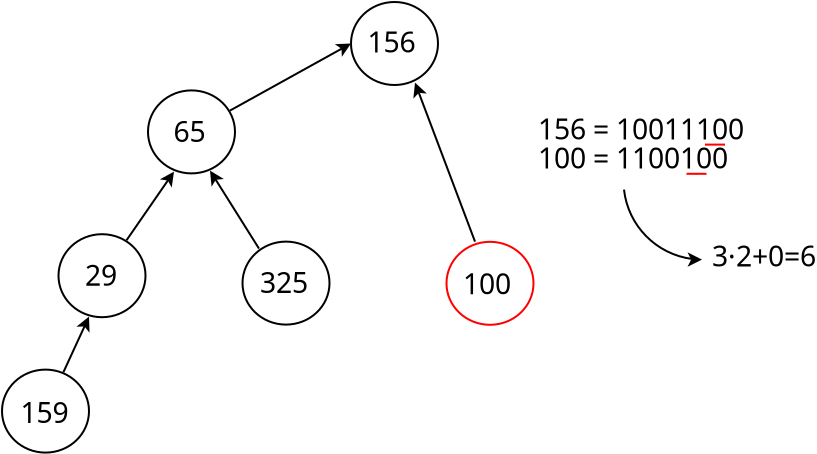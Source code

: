 <?xml version="1.0" encoding="UTF-8"?>
<dia:diagram xmlns:dia="http://www.lysator.liu.se/~alla/dia/">
  <dia:layer name="Background" visible="true" active="true">
    <dia:object type="Standard - Ellipse" version="0" id="O0">
      <dia:attribute name="obj_pos">
        <dia:point val="12.75,23.65"/>
      </dia:attribute>
      <dia:attribute name="obj_bb">
        <dia:rectangle val="12.7,23.6;17.15,27.85"/>
      </dia:attribute>
      <dia:attribute name="elem_corner">
        <dia:point val="12.75,23.65"/>
      </dia:attribute>
      <dia:attribute name="elem_width">
        <dia:real val="4.35"/>
      </dia:attribute>
      <dia:attribute name="elem_height">
        <dia:real val="4.15"/>
      </dia:attribute>
    </dia:object>
    <dia:object type="Standard - Ellipse" version="0" id="O1">
      <dia:attribute name="obj_pos">
        <dia:point val="34.975,17.26"/>
      </dia:attribute>
      <dia:attribute name="obj_bb">
        <dia:rectangle val="34.925,17.21;39.375,21.46"/>
      </dia:attribute>
      <dia:attribute name="elem_corner">
        <dia:point val="34.975,17.26"/>
      </dia:attribute>
      <dia:attribute name="elem_width">
        <dia:real val="4.35"/>
      </dia:attribute>
      <dia:attribute name="elem_height">
        <dia:real val="4.15"/>
      </dia:attribute>
      <dia:attribute name="border_width">
        <dia:real val="0.1"/>
      </dia:attribute>
      <dia:attribute name="border_color">
        <dia:color val="#ff0000"/>
      </dia:attribute>
    </dia:object>
    <dia:object type="Standard - Ellipse" version="0" id="O2">
      <dia:attribute name="obj_pos">
        <dia:point val="30.2,5.27"/>
      </dia:attribute>
      <dia:attribute name="obj_bb">
        <dia:rectangle val="30.15,5.22;34.6,9.47"/>
      </dia:attribute>
      <dia:attribute name="elem_corner">
        <dia:point val="30.2,5.27"/>
      </dia:attribute>
      <dia:attribute name="elem_width">
        <dia:real val="4.35"/>
      </dia:attribute>
      <dia:attribute name="elem_height">
        <dia:real val="4.15"/>
      </dia:attribute>
    </dia:object>
    <dia:object type="Standard - Ellipse" version="0" id="O3">
      <dia:attribute name="obj_pos">
        <dia:point val="15.575,16.88"/>
      </dia:attribute>
      <dia:attribute name="obj_bb">
        <dia:rectangle val="15.525,16.83;19.975,21.08"/>
      </dia:attribute>
      <dia:attribute name="elem_corner">
        <dia:point val="15.575,16.88"/>
      </dia:attribute>
      <dia:attribute name="elem_width">
        <dia:real val="4.35"/>
      </dia:attribute>
      <dia:attribute name="elem_height">
        <dia:real val="4.15"/>
      </dia:attribute>
    </dia:object>
    <dia:object type="Standard - Ellipse" version="0" id="O4">
      <dia:attribute name="obj_pos">
        <dia:point val="20.05,9.69"/>
      </dia:attribute>
      <dia:attribute name="obj_bb">
        <dia:rectangle val="20,9.64;24.45,13.89"/>
      </dia:attribute>
      <dia:attribute name="elem_corner">
        <dia:point val="20.05,9.69"/>
      </dia:attribute>
      <dia:attribute name="elem_width">
        <dia:real val="4.35"/>
      </dia:attribute>
      <dia:attribute name="elem_height">
        <dia:real val="4.15"/>
      </dia:attribute>
    </dia:object>
    <dia:object type="Standard - Ellipse" version="0" id="O5">
      <dia:attribute name="obj_pos">
        <dia:point val="24.775,17.25"/>
      </dia:attribute>
      <dia:attribute name="obj_bb">
        <dia:rectangle val="24.725,17.2;29.175,21.45"/>
      </dia:attribute>
      <dia:attribute name="elem_corner">
        <dia:point val="24.775,17.25"/>
      </dia:attribute>
      <dia:attribute name="elem_width">
        <dia:real val="4.35"/>
      </dia:attribute>
      <dia:attribute name="elem_height">
        <dia:real val="4.15"/>
      </dia:attribute>
    </dia:object>
    <dia:object type="Standard - Line" version="0" id="O6">
      <dia:attribute name="obj_pos">
        <dia:point val="15.82,23.779"/>
      </dia:attribute>
      <dia:attribute name="obj_bb">
        <dia:rectangle val="15.754,20.898;17.188,23.846"/>
      </dia:attribute>
      <dia:attribute name="conn_endpoints">
        <dia:point val="15.82,23.779"/>
        <dia:point val="17.1,21"/>
      </dia:attribute>
      <dia:attribute name="numcp">
        <dia:int val="1"/>
      </dia:attribute>
      <dia:attribute name="end_arrow">
        <dia:enum val="22"/>
      </dia:attribute>
      <dia:attribute name="end_arrow_length">
        <dia:real val="0.5"/>
      </dia:attribute>
      <dia:attribute name="end_arrow_width">
        <dia:real val="0.5"/>
      </dia:attribute>
      <dia:connections>
        <dia:connection handle="0" to="O0" connection="8"/>
      </dia:connections>
    </dia:object>
    <dia:object type="Standard - Line" version="0" id="O7">
      <dia:attribute name="obj_pos">
        <dia:point val="18.976,17.182"/>
      </dia:attribute>
      <dia:attribute name="obj_bb">
        <dia:rectangle val="18.907,13.658;21.42,17.252"/>
      </dia:attribute>
      <dia:attribute name="conn_endpoints">
        <dia:point val="18.976,17.182"/>
        <dia:point val="21.35,13.75"/>
      </dia:attribute>
      <dia:attribute name="numcp">
        <dia:int val="1"/>
      </dia:attribute>
      <dia:attribute name="end_arrow">
        <dia:enum val="22"/>
      </dia:attribute>
      <dia:attribute name="end_arrow_length">
        <dia:real val="0.5"/>
      </dia:attribute>
      <dia:attribute name="end_arrow_width">
        <dia:real val="0.5"/>
      </dia:attribute>
      <dia:connections>
        <dia:connection handle="0" to="O3" connection="8"/>
      </dia:connections>
    </dia:object>
    <dia:object type="Standard - Line" version="0" id="O8">
      <dia:attribute name="obj_pos">
        <dia:point val="25.6,17.6"/>
      </dia:attribute>
      <dia:attribute name="obj_bb">
        <dia:rectangle val="23.081,13.605;25.669,17.669"/>
      </dia:attribute>
      <dia:attribute name="conn_endpoints">
        <dia:point val="25.6,17.6"/>
        <dia:point val="23.15,13.7"/>
      </dia:attribute>
      <dia:attribute name="numcp">
        <dia:int val="1"/>
      </dia:attribute>
      <dia:attribute name="end_arrow">
        <dia:enum val="22"/>
      </dia:attribute>
      <dia:attribute name="end_arrow_length">
        <dia:real val="0.5"/>
      </dia:attribute>
      <dia:attribute name="end_arrow_width">
        <dia:real val="0.5"/>
      </dia:attribute>
    </dia:object>
    <dia:object type="Standard - Line" version="0" id="O9">
      <dia:attribute name="obj_pos">
        <dia:point val="24.149,10.699"/>
      </dia:attribute>
      <dia:attribute name="obj_bb">
        <dia:rectangle val="24.081,7.275;30.298,10.767"/>
      </dia:attribute>
      <dia:attribute name="conn_endpoints">
        <dia:point val="24.149,10.699"/>
        <dia:point val="30.2,7.345"/>
      </dia:attribute>
      <dia:attribute name="numcp">
        <dia:int val="1"/>
      </dia:attribute>
      <dia:attribute name="end_arrow">
        <dia:enum val="22"/>
      </dia:attribute>
      <dia:attribute name="end_arrow_length">
        <dia:real val="0.5"/>
      </dia:attribute>
      <dia:attribute name="end_arrow_width">
        <dia:real val="0.5"/>
      </dia:attribute>
      <dia:connections>
        <dia:connection handle="0" to="O4" connection="8"/>
        <dia:connection handle="1" to="O2" connection="3"/>
      </dia:connections>
    </dia:object>
    <dia:object type="Standard - Line" version="0" id="O10">
      <dia:attribute name="obj_pos">
        <dia:point val="36.4,17.25"/>
      </dia:attribute>
      <dia:attribute name="obj_bb">
        <dia:rectangle val="33.272,9.195;36.464,17.314"/>
      </dia:attribute>
      <dia:attribute name="conn_endpoints">
        <dia:point val="36.4,17.25"/>
        <dia:point val="33.4,9.3"/>
      </dia:attribute>
      <dia:attribute name="numcp">
        <dia:int val="1"/>
      </dia:attribute>
      <dia:attribute name="end_arrow">
        <dia:enum val="22"/>
      </dia:attribute>
      <dia:attribute name="end_arrow_length">
        <dia:real val="0.5"/>
      </dia:attribute>
      <dia:attribute name="end_arrow_width">
        <dia:real val="0.5"/>
      </dia:attribute>
    </dia:object>
    <dia:object type="Standard - Text" version="1" id="O11">
      <dia:attribute name="obj_pos">
        <dia:point val="21.325,12.265"/>
      </dia:attribute>
      <dia:attribute name="obj_bb">
        <dia:rectangle val="21.325,10.95;23.125,12.6"/>
      </dia:attribute>
      <dia:attribute name="text">
        <dia:composite type="text">
          <dia:attribute name="string">
            <dia:string>#65#</dia:string>
          </dia:attribute>
          <dia:attribute name="font">
            <dia:font family="sans" style="0" name="Helvetica"/>
          </dia:attribute>
          <dia:attribute name="height">
            <dia:real val="1.77"/>
          </dia:attribute>
          <dia:attribute name="pos">
            <dia:point val="21.325,12.265"/>
          </dia:attribute>
          <dia:attribute name="color">
            <dia:color val="#000000"/>
          </dia:attribute>
          <dia:attribute name="alignment">
            <dia:enum val="0"/>
          </dia:attribute>
        </dia:composite>
      </dia:attribute>
      <dia:attribute name="valign">
        <dia:enum val="3"/>
      </dia:attribute>
    </dia:object>
    <dia:object type="Standard - Text" version="1" id="O12">
      <dia:attribute name="obj_pos">
        <dia:point val="31.025,7.795"/>
      </dia:attribute>
      <dia:attribute name="obj_bb">
        <dia:rectangle val="31.025,6.48;33.725,8.13"/>
      </dia:attribute>
      <dia:attribute name="text">
        <dia:composite type="text">
          <dia:attribute name="string">
            <dia:string>#156#</dia:string>
          </dia:attribute>
          <dia:attribute name="font">
            <dia:font family="sans" style="0" name="Helvetica"/>
          </dia:attribute>
          <dia:attribute name="height">
            <dia:real val="1.77"/>
          </dia:attribute>
          <dia:attribute name="pos">
            <dia:point val="31.025,7.795"/>
          </dia:attribute>
          <dia:attribute name="color">
            <dia:color val="#000000"/>
          </dia:attribute>
          <dia:attribute name="alignment">
            <dia:enum val="0"/>
          </dia:attribute>
        </dia:composite>
      </dia:attribute>
      <dia:attribute name="valign">
        <dia:enum val="3"/>
      </dia:attribute>
    </dia:object>
    <dia:object type="Standard - Text" version="1" id="O13">
      <dia:attribute name="obj_pos">
        <dia:point val="25.65,19.825"/>
      </dia:attribute>
      <dia:attribute name="obj_bb">
        <dia:rectangle val="25.65,18.51;28.35,20.16"/>
      </dia:attribute>
      <dia:attribute name="text">
        <dia:composite type="text">
          <dia:attribute name="string">
            <dia:string>#325#</dia:string>
          </dia:attribute>
          <dia:attribute name="font">
            <dia:font family="sans" style="0" name="Helvetica"/>
          </dia:attribute>
          <dia:attribute name="height">
            <dia:real val="1.77"/>
          </dia:attribute>
          <dia:attribute name="pos">
            <dia:point val="25.65,19.825"/>
          </dia:attribute>
          <dia:attribute name="color">
            <dia:color val="#000000"/>
          </dia:attribute>
          <dia:attribute name="alignment">
            <dia:enum val="0"/>
          </dia:attribute>
        </dia:composite>
      </dia:attribute>
      <dia:attribute name="valign">
        <dia:enum val="3"/>
      </dia:attribute>
    </dia:object>
    <dia:object type="Standard - Text" version="1" id="O14">
      <dia:attribute name="obj_pos">
        <dia:point val="16.9,19.455"/>
      </dia:attribute>
      <dia:attribute name="obj_bb">
        <dia:rectangle val="16.9,18.14;18.7,19.79"/>
      </dia:attribute>
      <dia:attribute name="text">
        <dia:composite type="text">
          <dia:attribute name="string">
            <dia:string>#29#</dia:string>
          </dia:attribute>
          <dia:attribute name="font">
            <dia:font family="sans" style="0" name="Helvetica"/>
          </dia:attribute>
          <dia:attribute name="height">
            <dia:real val="1.77"/>
          </dia:attribute>
          <dia:attribute name="pos">
            <dia:point val="16.9,19.455"/>
          </dia:attribute>
          <dia:attribute name="color">
            <dia:color val="#000000"/>
          </dia:attribute>
          <dia:attribute name="alignment">
            <dia:enum val="0"/>
          </dia:attribute>
        </dia:composite>
      </dia:attribute>
      <dia:attribute name="valign">
        <dia:enum val="3"/>
      </dia:attribute>
    </dia:object>
    <dia:object type="Standard - Text" version="1" id="O15">
      <dia:attribute name="obj_pos">
        <dia:point val="13.675,26.325"/>
      </dia:attribute>
      <dia:attribute name="obj_bb">
        <dia:rectangle val="13.675,25.01;16.375,26.66"/>
      </dia:attribute>
      <dia:attribute name="text">
        <dia:composite type="text">
          <dia:attribute name="string">
            <dia:string>#159#</dia:string>
          </dia:attribute>
          <dia:attribute name="font">
            <dia:font family="sans" style="0" name="Helvetica"/>
          </dia:attribute>
          <dia:attribute name="height">
            <dia:real val="1.77"/>
          </dia:attribute>
          <dia:attribute name="pos">
            <dia:point val="13.675,26.325"/>
          </dia:attribute>
          <dia:attribute name="color">
            <dia:color val="#000000"/>
          </dia:attribute>
          <dia:attribute name="alignment">
            <dia:enum val="0"/>
          </dia:attribute>
        </dia:composite>
      </dia:attribute>
      <dia:attribute name="valign">
        <dia:enum val="3"/>
      </dia:attribute>
    </dia:object>
    <dia:object type="Standard - Text" version="1" id="O16">
      <dia:attribute name="obj_pos">
        <dia:point val="35.8,19.885"/>
      </dia:attribute>
      <dia:attribute name="obj_bb">
        <dia:rectangle val="35.8,18.57;38.5,20.22"/>
      </dia:attribute>
      <dia:attribute name="text">
        <dia:composite type="text">
          <dia:attribute name="string">
            <dia:string>#100#</dia:string>
          </dia:attribute>
          <dia:attribute name="font">
            <dia:font family="sans" style="0" name="Helvetica"/>
          </dia:attribute>
          <dia:attribute name="height">
            <dia:real val="1.77"/>
          </dia:attribute>
          <dia:attribute name="pos">
            <dia:point val="35.8,19.885"/>
          </dia:attribute>
          <dia:attribute name="color">
            <dia:color val="#000000"/>
          </dia:attribute>
          <dia:attribute name="alignment">
            <dia:enum val="0"/>
          </dia:attribute>
        </dia:composite>
      </dia:attribute>
      <dia:attribute name="valign">
        <dia:enum val="3"/>
      </dia:attribute>
    </dia:object>
    <dia:object type="Standard - Text" version="1" id="O17">
      <dia:attribute name="obj_pos">
        <dia:point val="39.55,12.15"/>
      </dia:attribute>
      <dia:attribute name="obj_bb">
        <dia:rectangle val="39.55,10.794;51.579,12.568"/>
      </dia:attribute>
      <dia:attribute name="text">
        <dia:composite type="text">
          <dia:attribute name="string">
            <dia:string>#156 = 10011100#</dia:string>
          </dia:attribute>
          <dia:attribute name="font">
            <dia:font family="sans" style="0" name="Helvetica"/>
          </dia:attribute>
          <dia:attribute name="height">
            <dia:real val="1.77"/>
          </dia:attribute>
          <dia:attribute name="pos">
            <dia:point val="39.55,12.15"/>
          </dia:attribute>
          <dia:attribute name="color">
            <dia:color val="#000000"/>
          </dia:attribute>
          <dia:attribute name="alignment">
            <dia:enum val="0"/>
          </dia:attribute>
        </dia:composite>
      </dia:attribute>
      <dia:attribute name="valign">
        <dia:enum val="3"/>
      </dia:attribute>
    </dia:object>
    <dia:object type="Standard - Text" version="1" id="O18">
      <dia:attribute name="obj_pos">
        <dia:point val="39.55,13.6"/>
      </dia:attribute>
      <dia:attribute name="obj_bb">
        <dia:rectangle val="39.55,12.285;50.638,13.935"/>
      </dia:attribute>
      <dia:attribute name="text">
        <dia:composite type="text">
          <dia:attribute name="string">
            <dia:string>#100 = 1100100#</dia:string>
          </dia:attribute>
          <dia:attribute name="font">
            <dia:font family="sans" style="0" name="Helvetica"/>
          </dia:attribute>
          <dia:attribute name="height">
            <dia:real val="1.77"/>
          </dia:attribute>
          <dia:attribute name="pos">
            <dia:point val="39.55,13.6"/>
          </dia:attribute>
          <dia:attribute name="color">
            <dia:color val="#000000"/>
          </dia:attribute>
          <dia:attribute name="alignment">
            <dia:enum val="0"/>
          </dia:attribute>
        </dia:composite>
      </dia:attribute>
      <dia:attribute name="valign">
        <dia:enum val="3"/>
      </dia:attribute>
    </dia:object>
    <dia:object type="Standard - Line" version="0" id="O19">
      <dia:attribute name="obj_pos">
        <dia:point val="47.9,12.4"/>
      </dia:attribute>
      <dia:attribute name="obj_bb">
        <dia:rectangle val="47.85,12.35;48.95,12.45"/>
      </dia:attribute>
      <dia:attribute name="conn_endpoints">
        <dia:point val="47.9,12.4"/>
        <dia:point val="48.9,12.4"/>
      </dia:attribute>
      <dia:attribute name="numcp">
        <dia:int val="1"/>
      </dia:attribute>
      <dia:attribute name="line_color">
        <dia:color val="#ff0000"/>
      </dia:attribute>
    </dia:object>
    <dia:object type="Standard - Line" version="0" id="O20">
      <dia:attribute name="obj_pos">
        <dia:point val="46.975,13.86"/>
      </dia:attribute>
      <dia:attribute name="obj_bb">
        <dia:rectangle val="46.925,13.81;48.025,13.91"/>
      </dia:attribute>
      <dia:attribute name="conn_endpoints">
        <dia:point val="46.975,13.86"/>
        <dia:point val="47.975,13.86"/>
      </dia:attribute>
      <dia:attribute name="numcp">
        <dia:int val="1"/>
      </dia:attribute>
      <dia:attribute name="line_color">
        <dia:color val="#ff0000"/>
      </dia:attribute>
    </dia:object>
    <dia:object type="Standard - Arc" version="0" id="O21">
      <dia:attribute name="obj_pos">
        <dia:point val="43.85,14.65"/>
      </dia:attribute>
      <dia:attribute name="obj_bb">
        <dia:rectangle val="43.779,14.579;47.821,18.51"/>
      </dia:attribute>
      <dia:attribute name="conn_endpoints">
        <dia:point val="43.85,14.65"/>
        <dia:point val="47.75,18.15"/>
      </dia:attribute>
      <dia:attribute name="curve_distance">
        <dia:real val="1"/>
      </dia:attribute>
      <dia:attribute name="end_arrow">
        <dia:enum val="22"/>
      </dia:attribute>
      <dia:attribute name="end_arrow_length">
        <dia:real val="0.5"/>
      </dia:attribute>
      <dia:attribute name="end_arrow_width">
        <dia:real val="0.5"/>
      </dia:attribute>
    </dia:object>
    <dia:object type="Standard - Text" version="1" id="O22">
      <dia:attribute name="obj_pos">
        <dia:point val="48.25,18.5"/>
      </dia:attribute>
      <dia:attribute name="obj_bb">
        <dia:rectangle val="48.25,17.185;54.675,18.835"/>
      </dia:attribute>
      <dia:attribute name="text">
        <dia:composite type="text">
          <dia:attribute name="string">
            <dia:string>#3·2+0=6#</dia:string>
          </dia:attribute>
          <dia:attribute name="font">
            <dia:font family="sans" style="0" name="Helvetica"/>
          </dia:attribute>
          <dia:attribute name="height">
            <dia:real val="1.77"/>
          </dia:attribute>
          <dia:attribute name="pos">
            <dia:point val="48.25,18.5"/>
          </dia:attribute>
          <dia:attribute name="color">
            <dia:color val="#000000"/>
          </dia:attribute>
          <dia:attribute name="alignment">
            <dia:enum val="0"/>
          </dia:attribute>
        </dia:composite>
      </dia:attribute>
      <dia:attribute name="valign">
        <dia:enum val="3"/>
      </dia:attribute>
    </dia:object>
  </dia:layer>
</dia:diagram>

